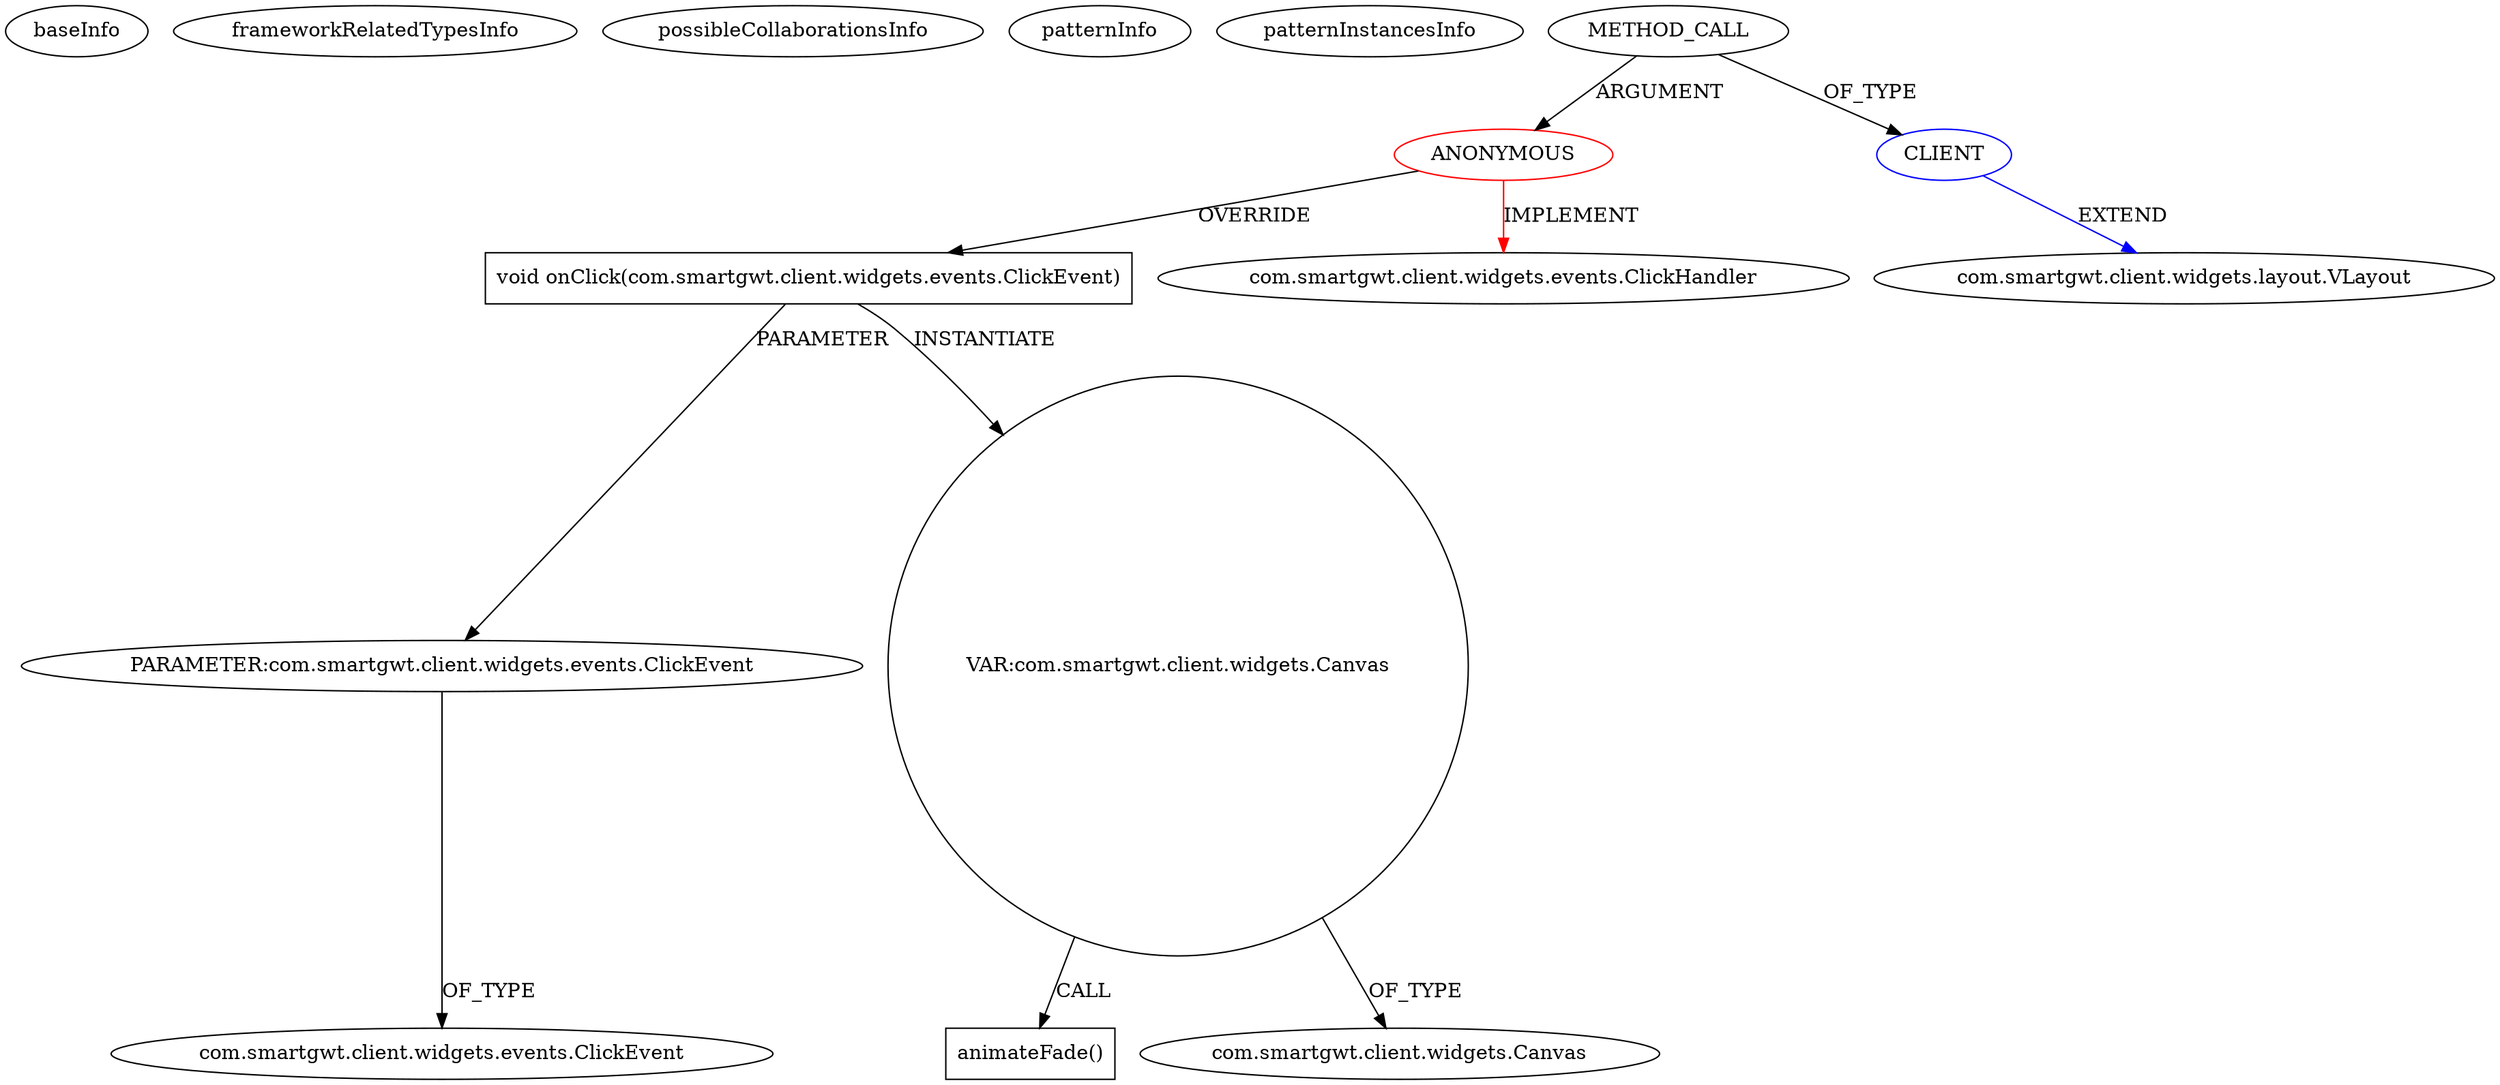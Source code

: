 digraph {
baseInfo[graphId=1599,category="pattern",isAnonymous=true,possibleRelation=true]
frameworkRelatedTypesInfo[0="com.smartgwt.client.widgets.events.ClickHandler"]
possibleCollaborationsInfo[0="1599~OUTSIDE_INSTANTIATION-~com.smartgwt.client.widgets.events.ClickHandler ~com.smartgwt.client.widgets.layout.VLayout ~true~false"]
patternInfo[frequency=2.0,patternRootClient=0]
patternInstancesInfo[0="Namrack-TeachToLearn~/Namrack-TeachToLearn/TeachToLearn-master/TeachToLearn/src/ttl/client/layout/MainLayout.java~void createMiddleBar()~355"]
5[label="void onClick(com.smartgwt.client.widgets.events.ClickEvent)",vertexType="OVERRIDING_METHOD_DECLARATION",isFrameworkType=false,shape=box]
0[label="ANONYMOUS",vertexType="ROOT_ANONYMOUS_DECLARATION",isFrameworkType=false,color=red]
1[label="com.smartgwt.client.widgets.events.ClickHandler",vertexType="FRAMEWORK_INTERFACE_TYPE",isFrameworkType=false]
2[label="METHOD_CALL",vertexType="OUTSIDE_CALL",isFrameworkType=false]
6[label="PARAMETER:com.smartgwt.client.widgets.events.ClickEvent",vertexType="PARAMETER_DECLARATION",isFrameworkType=false]
7[label="com.smartgwt.client.widgets.events.ClickEvent",vertexType="FRAMEWORK_CLASS_TYPE",isFrameworkType=false]
8[label="VAR:com.smartgwt.client.widgets.Canvas",vertexType="VARIABLE_EXPRESION",isFrameworkType=false,shape=circle]
12[label="animateFade()",vertexType="INSIDE_CALL",isFrameworkType=false,shape=box]
10[label="com.smartgwt.client.widgets.Canvas",vertexType="FRAMEWORK_CLASS_TYPE",isFrameworkType=false]
3[label="CLIENT",vertexType="REFERENCE_CLIENT_CLASS_DECLARATION",isFrameworkType=false,color=blue]
4[label="com.smartgwt.client.widgets.layout.VLayout",vertexType="FRAMEWORK_CLASS_TYPE",isFrameworkType=false]
0->5[label="OVERRIDE"]
5->8[label="INSTANTIATE"]
0->1[label="IMPLEMENT",color=red]
6->7[label="OF_TYPE"]
2->0[label="ARGUMENT"]
3->4[label="EXTEND",color=blue]
8->10[label="OF_TYPE"]
5->6[label="PARAMETER"]
2->3[label="OF_TYPE"]
8->12[label="CALL"]
}
